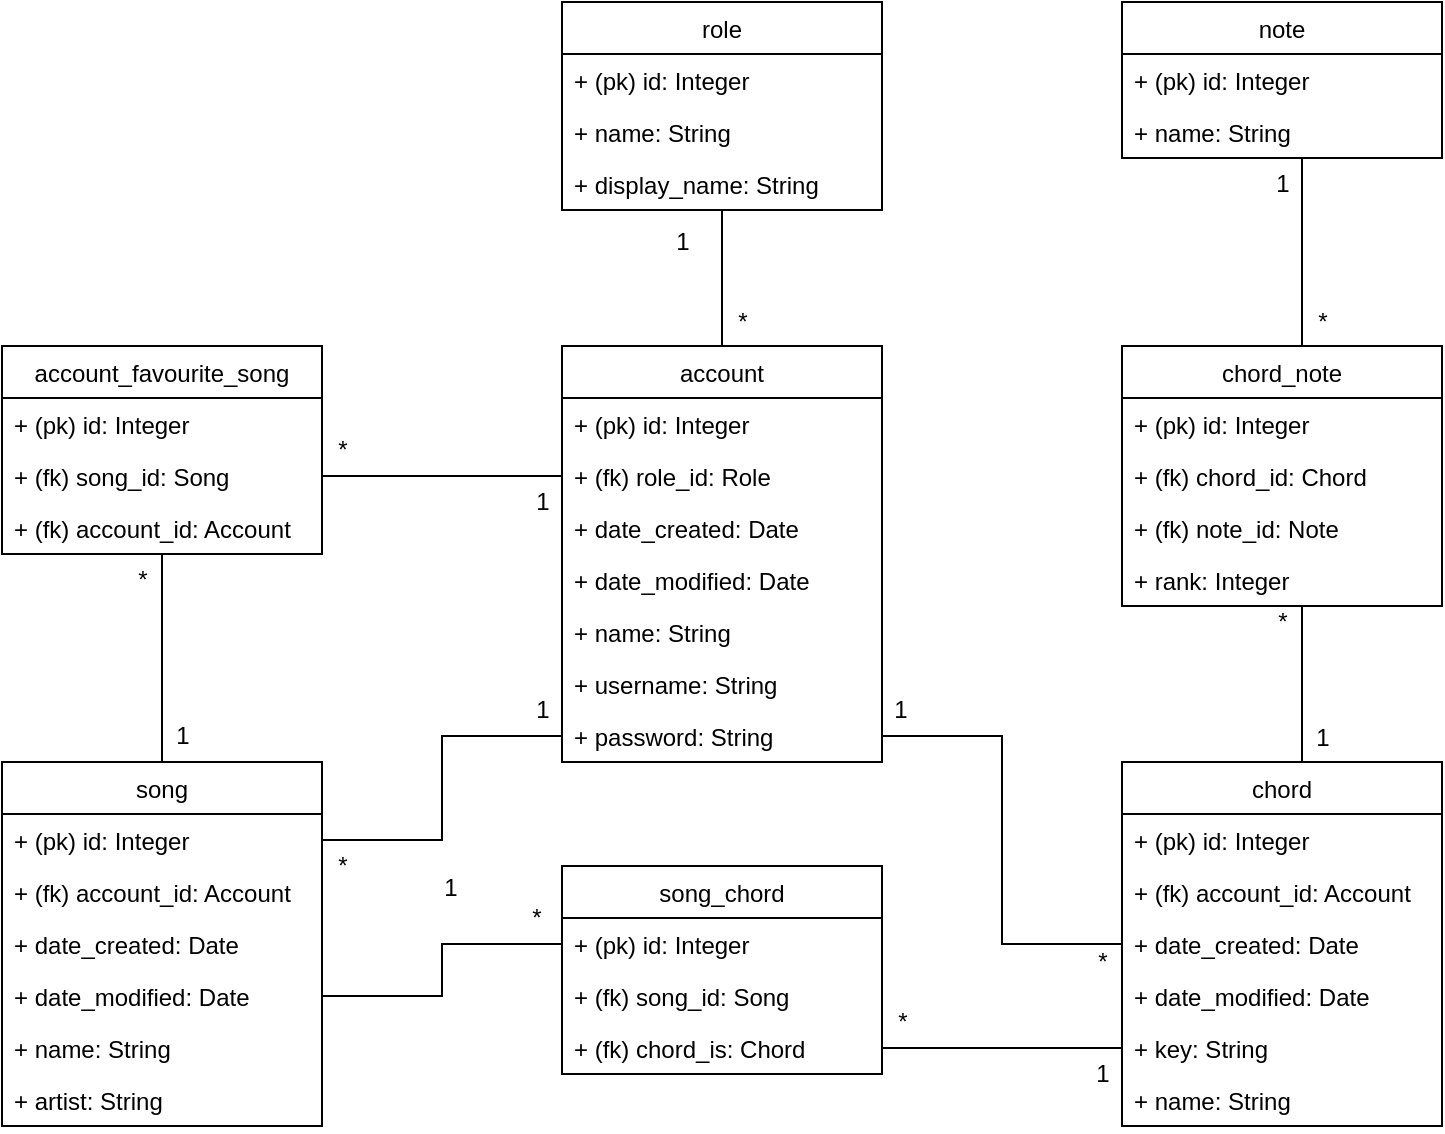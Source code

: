 <mxfile version="11.1.4" type="github"><diagram id="D_GtOGBKKMXH3gYTWw5D" name="Page-1"><mxGraphModel dx="536" dy="925" grid="1" gridSize="10" guides="1" tooltips="1" connect="1" arrows="1" fold="1" page="1" pageScale="1" pageWidth="827" pageHeight="1169" math="0" shadow="0"><root><mxCell id="0"/><mxCell id="1" parent="0"/><mxCell id="uinSwD9OgezydutBgWVw-54" value="" style="edgeStyle=orthogonalEdgeStyle;rounded=0;orthogonalLoop=1;jettySize=auto;html=1;endArrow=none;endFill=0;" parent="1" source="uinSwD9OgezydutBgWVw-2" target="uinSwD9OgezydutBgWVw-46" edge="1"><mxGeometry relative="1" as="geometry"/></mxCell><mxCell id="uinSwD9OgezydutBgWVw-74" value="1" style="text;html=1;resizable=0;points=[];align=center;verticalAlign=middle;labelBackgroundColor=#ffffff;" parent="uinSwD9OgezydutBgWVw-54" vertex="1" connectable="0"><mxGeometry x="0.735" y="-3" relative="1" as="geometry"><mxPoint x="-23" y="7" as="offset"/></mxGeometry></mxCell><mxCell id="uinSwD9OgezydutBgWVw-78" value="*" style="text;html=1;resizable=0;points=[];align=center;verticalAlign=middle;labelBackgroundColor=#ffffff;" parent="uinSwD9OgezydutBgWVw-54" vertex="1" connectable="0"><mxGeometry x="-0.541" y="-3" relative="1" as="geometry"><mxPoint x="7" y="3" as="offset"/></mxGeometry></mxCell><mxCell id="uinSwD9OgezydutBgWVw-2" value="account" style="swimlane;fontStyle=0;childLayout=stackLayout;horizontal=1;startSize=26;fillColor=none;horizontalStack=0;resizeParent=1;resizeParentMax=0;resizeLast=0;collapsible=1;marginBottom=0;" parent="1" vertex="1"><mxGeometry x="320" y="182" width="160" height="208" as="geometry"><mxRectangle x="270" y="35" width="70" height="26" as="alternateBounds"/></mxGeometry></mxCell><mxCell id="uinSwD9OgezydutBgWVw-3" value="+ (pk) id: Integer&#xA;" style="text;strokeColor=none;fillColor=none;align=left;verticalAlign=top;spacingLeft=4;spacingRight=4;overflow=hidden;rotatable=0;points=[[0,0.5],[1,0.5]];portConstraint=eastwest;" parent="uinSwD9OgezydutBgWVw-2" vertex="1"><mxGeometry y="26" width="160" height="26" as="geometry"/></mxCell><mxCell id="uinSwD9OgezydutBgWVw-4" value="+ (fk) role_id: Role" style="text;strokeColor=none;fillColor=none;align=left;verticalAlign=top;spacingLeft=4;spacingRight=4;overflow=hidden;rotatable=0;points=[[0,0.5],[1,0.5]];portConstraint=eastwest;" parent="uinSwD9OgezydutBgWVw-2" vertex="1"><mxGeometry y="52" width="160" height="26" as="geometry"/></mxCell><mxCell id="uinSwD9OgezydutBgWVw-5" value="+ date_created: Date" style="text;strokeColor=none;fillColor=none;align=left;verticalAlign=top;spacingLeft=4;spacingRight=4;overflow=hidden;rotatable=0;points=[[0,0.5],[1,0.5]];portConstraint=eastwest;" parent="uinSwD9OgezydutBgWVw-2" vertex="1"><mxGeometry y="78" width="160" height="26" as="geometry"/></mxCell><mxCell id="uinSwD9OgezydutBgWVw-7" value="+ date_modified: Date" style="text;strokeColor=none;fillColor=none;align=left;verticalAlign=top;spacingLeft=4;spacingRight=4;overflow=hidden;rotatable=0;points=[[0,0.5],[1,0.5]];portConstraint=eastwest;" parent="uinSwD9OgezydutBgWVw-2" vertex="1"><mxGeometry y="104" width="160" height="26" as="geometry"/></mxCell><mxCell id="uinSwD9OgezydutBgWVw-8" value="+ name: String" style="text;strokeColor=none;fillColor=none;align=left;verticalAlign=top;spacingLeft=4;spacingRight=4;overflow=hidden;rotatable=0;points=[[0,0.5],[1,0.5]];portConstraint=eastwest;" parent="uinSwD9OgezydutBgWVw-2" vertex="1"><mxGeometry y="130" width="160" height="26" as="geometry"/></mxCell><mxCell id="uinSwD9OgezydutBgWVw-9" value="+ username: String" style="text;strokeColor=none;fillColor=none;align=left;verticalAlign=top;spacingLeft=4;spacingRight=4;overflow=hidden;rotatable=0;points=[[0,0.5],[1,0.5]];portConstraint=eastwest;" parent="uinSwD9OgezydutBgWVw-2" vertex="1"><mxGeometry y="156" width="160" height="26" as="geometry"/></mxCell><mxCell id="uinSwD9OgezydutBgWVw-10" value="+ password: String" style="text;strokeColor=none;fillColor=none;align=left;verticalAlign=top;spacingLeft=4;spacingRight=4;overflow=hidden;rotatable=0;points=[[0,0.5],[1,0.5]];portConstraint=eastwest;" parent="uinSwD9OgezydutBgWVw-2" vertex="1"><mxGeometry y="182" width="160" height="26" as="geometry"/></mxCell><mxCell id="uinSwD9OgezydutBgWVw-46" value="role" style="swimlane;fontStyle=0;childLayout=stackLayout;horizontal=1;startSize=26;fillColor=none;horizontalStack=0;resizeParent=1;resizeParentMax=0;resizeLast=0;collapsible=1;marginBottom=0;" parent="1" vertex="1"><mxGeometry x="320" y="10" width="160" height="104" as="geometry"><mxRectangle x="270" y="35" width="70" height="26" as="alternateBounds"/></mxGeometry></mxCell><mxCell id="uinSwD9OgezydutBgWVw-47" value="+ (pk) id: Integer&#xA;" style="text;strokeColor=none;fillColor=none;align=left;verticalAlign=top;spacingLeft=4;spacingRight=4;overflow=hidden;rotatable=0;points=[[0,0.5],[1,0.5]];portConstraint=eastwest;" parent="uinSwD9OgezydutBgWVw-46" vertex="1"><mxGeometry y="26" width="160" height="26" as="geometry"/></mxCell><mxCell id="uinSwD9OgezydutBgWVw-51" value="+ name: String" style="text;strokeColor=none;fillColor=none;align=left;verticalAlign=top;spacingLeft=4;spacingRight=4;overflow=hidden;rotatable=0;points=[[0,0.5],[1,0.5]];portConstraint=eastwest;" parent="uinSwD9OgezydutBgWVw-46" vertex="1"><mxGeometry y="52" width="160" height="26" as="geometry"/></mxCell><mxCell id="uinSwD9OgezydutBgWVw-52" value="+ display_name: String" style="text;strokeColor=none;fillColor=none;align=left;verticalAlign=top;spacingLeft=4;spacingRight=4;overflow=hidden;rotatable=0;points=[[0,0.5],[1,0.5]];portConstraint=eastwest;" parent="uinSwD9OgezydutBgWVw-46" vertex="1"><mxGeometry y="78" width="160" height="26" as="geometry"/></mxCell><mxCell id="uinSwD9OgezydutBgWVw-11" value="note" style="swimlane;fontStyle=0;childLayout=stackLayout;horizontal=1;startSize=26;fillColor=none;horizontalStack=0;resizeParent=1;resizeParentMax=0;resizeLast=0;collapsible=1;marginBottom=0;" parent="1" vertex="1"><mxGeometry x="600" y="10" width="160" height="78" as="geometry"><mxRectangle x="270" y="35" width="70" height="26" as="alternateBounds"/></mxGeometry></mxCell><mxCell id="uinSwD9OgezydutBgWVw-12" value="+ (pk) id: Integer&#xA;" style="text;strokeColor=none;fillColor=none;align=left;verticalAlign=top;spacingLeft=4;spacingRight=4;overflow=hidden;rotatable=0;points=[[0,0.5],[1,0.5]];portConstraint=eastwest;" parent="uinSwD9OgezydutBgWVw-11" vertex="1"><mxGeometry y="26" width="160" height="26" as="geometry"/></mxCell><mxCell id="uinSwD9OgezydutBgWVw-16" value="+ name: String" style="text;strokeColor=none;fillColor=none;align=left;verticalAlign=top;spacingLeft=4;spacingRight=4;overflow=hidden;rotatable=0;points=[[0,0.5],[1,0.5]];portConstraint=eastwest;" parent="uinSwD9OgezydutBgWVw-11" vertex="1"><mxGeometry y="52" width="160" height="26" as="geometry"/></mxCell><mxCell id="uinSwD9OgezydutBgWVw-62" value="" style="edgeStyle=orthogonalEdgeStyle;rounded=0;orthogonalLoop=1;jettySize=auto;html=1;endArrow=none;endFill=0;" parent="1" source="uinSwD9OgezydutBgWVw-27" target="uinSwD9OgezydutBgWVw-55" edge="1"><mxGeometry relative="1" as="geometry"><Array as="points"><mxPoint x="690" y="350"/><mxPoint x="690" y="350"/></Array></mxGeometry></mxCell><mxCell id="uinSwD9OgezydutBgWVw-81" value="1" style="text;html=1;resizable=0;points=[];align=center;verticalAlign=middle;labelBackgroundColor=#ffffff;" parent="uinSwD9OgezydutBgWVw-62" vertex="1" connectable="0"><mxGeometry x="0.015" y="-26" relative="1" as="geometry"><mxPoint x="-16" y="27" as="offset"/></mxGeometry></mxCell><mxCell id="uinSwD9OgezydutBgWVw-82" value="*" style="text;html=1;resizable=0;points=[];align=center;verticalAlign=middle;labelBackgroundColor=#ffffff;" parent="uinSwD9OgezydutBgWVw-62" vertex="1" connectable="0"><mxGeometry x="0.815" y="2" relative="1" as="geometry"><mxPoint x="-8" y="1" as="offset"/></mxGeometry></mxCell><mxCell id="uinSwD9OgezydutBgWVw-27" value="chord" style="swimlane;fontStyle=0;childLayout=stackLayout;horizontal=1;startSize=26;fillColor=none;horizontalStack=0;resizeParent=1;resizeParentMax=0;resizeLast=0;collapsible=1;marginBottom=0;" parent="1" vertex="1"><mxGeometry x="600" y="390" width="160" height="182" as="geometry"><mxRectangle x="270" y="35" width="70" height="26" as="alternateBounds"/></mxGeometry></mxCell><mxCell id="uinSwD9OgezydutBgWVw-28" value="+ (pk) id: Integer&#xA;" style="text;strokeColor=none;fillColor=none;align=left;verticalAlign=top;spacingLeft=4;spacingRight=4;overflow=hidden;rotatable=0;points=[[0,0.5],[1,0.5]];portConstraint=eastwest;" parent="uinSwD9OgezydutBgWVw-27" vertex="1"><mxGeometry y="26" width="160" height="26" as="geometry"/></mxCell><mxCell id="uinSwD9OgezydutBgWVw-29" value="+ (fk) account_id: Account" style="text;strokeColor=none;fillColor=none;align=left;verticalAlign=top;spacingLeft=4;spacingRight=4;overflow=hidden;rotatable=0;points=[[0,0.5],[1,0.5]];portConstraint=eastwest;" parent="uinSwD9OgezydutBgWVw-27" vertex="1"><mxGeometry y="52" width="160" height="26" as="geometry"/></mxCell><mxCell id="uinSwD9OgezydutBgWVw-30" value="+ date_created: Date" style="text;strokeColor=none;fillColor=none;align=left;verticalAlign=top;spacingLeft=4;spacingRight=4;overflow=hidden;rotatable=0;points=[[0,0.5],[1,0.5]];portConstraint=eastwest;" parent="uinSwD9OgezydutBgWVw-27" vertex="1"><mxGeometry y="78" width="160" height="26" as="geometry"/></mxCell><mxCell id="uinSwD9OgezydutBgWVw-31" value="+ date_modified: Date" style="text;strokeColor=none;fillColor=none;align=left;verticalAlign=top;spacingLeft=4;spacingRight=4;overflow=hidden;rotatable=0;points=[[0,0.5],[1,0.5]];portConstraint=eastwest;" parent="uinSwD9OgezydutBgWVw-27" vertex="1"><mxGeometry y="104" width="160" height="26" as="geometry"/></mxCell><mxCell id="uinSwD9OgezydutBgWVw-32" value="+ key: String" style="text;strokeColor=none;fillColor=none;align=left;verticalAlign=top;spacingLeft=4;spacingRight=4;overflow=hidden;rotatable=0;points=[[0,0.5],[1,0.5]];portConstraint=eastwest;" parent="uinSwD9OgezydutBgWVw-27" vertex="1"><mxGeometry y="130" width="160" height="26" as="geometry"/></mxCell><mxCell id="uinSwD9OgezydutBgWVw-33" value="+ name: String" style="text;strokeColor=none;fillColor=none;align=left;verticalAlign=top;spacingLeft=4;spacingRight=4;overflow=hidden;rotatable=0;points=[[0,0.5],[1,0.5]];portConstraint=eastwest;" parent="uinSwD9OgezydutBgWVw-27" vertex="1"><mxGeometry y="156" width="160" height="26" as="geometry"/></mxCell><mxCell id="uinSwD9OgezydutBgWVw-70" style="edgeStyle=orthogonalEdgeStyle;rounded=0;orthogonalLoop=1;jettySize=auto;html=1;endArrow=none;endFill=0;" parent="1" source="uinSwD9OgezydutBgWVw-55" edge="1"><mxGeometry relative="1" as="geometry"><mxPoint x="702" y="88" as="targetPoint"/><Array as="points"><mxPoint x="690" y="88"/></Array></mxGeometry></mxCell><mxCell id="uinSwD9OgezydutBgWVw-83" value="*" style="text;html=1;resizable=0;points=[];align=center;verticalAlign=middle;labelBackgroundColor=#ffffff;" parent="uinSwD9OgezydutBgWVw-70" vertex="1" connectable="0"><mxGeometry x="-0.66" y="-1" relative="1" as="geometry"><mxPoint x="9" y="5.5" as="offset"/></mxGeometry></mxCell><mxCell id="uinSwD9OgezydutBgWVw-85" value="&lt;div&gt;1&lt;/div&gt;" style="text;html=1;resizable=0;points=[];align=center;verticalAlign=middle;labelBackgroundColor=#ffffff;" parent="uinSwD9OgezydutBgWVw-70" vertex="1" connectable="0"><mxGeometry x="0.683" relative="1" as="geometry"><mxPoint x="-10" y="8" as="offset"/></mxGeometry></mxCell><mxCell id="uinSwD9OgezydutBgWVw-55" value="chord_note" style="swimlane;fontStyle=0;childLayout=stackLayout;horizontal=1;startSize=26;fillColor=none;horizontalStack=0;resizeParent=1;resizeParentMax=0;resizeLast=0;collapsible=1;marginBottom=0;" parent="1" vertex="1"><mxGeometry x="600" y="182" width="160" height="130" as="geometry"><mxRectangle x="270" y="35" width="70" height="26" as="alternateBounds"/></mxGeometry></mxCell><mxCell id="uinSwD9OgezydutBgWVw-56" value="+ (pk) id: Integer&#xA;" style="text;strokeColor=none;fillColor=none;align=left;verticalAlign=top;spacingLeft=4;spacingRight=4;overflow=hidden;rotatable=0;points=[[0,0.5],[1,0.5]];portConstraint=eastwest;" parent="uinSwD9OgezydutBgWVw-55" vertex="1"><mxGeometry y="26" width="160" height="26" as="geometry"/></mxCell><mxCell id="uinSwD9OgezydutBgWVw-57" value="+ (fk) chord_id: Chord" style="text;strokeColor=none;fillColor=none;align=left;verticalAlign=top;spacingLeft=4;spacingRight=4;overflow=hidden;rotatable=0;points=[[0,0.5],[1,0.5]];portConstraint=eastwest;" parent="uinSwD9OgezydutBgWVw-55" vertex="1"><mxGeometry y="52" width="160" height="26" as="geometry"/></mxCell><mxCell id="uinSwD9OgezydutBgWVw-58" value="+ (fk) note_id: Note" style="text;strokeColor=none;fillColor=none;align=left;verticalAlign=top;spacingLeft=4;spacingRight=4;overflow=hidden;rotatable=0;points=[[0,0.5],[1,0.5]];portConstraint=eastwest;" parent="uinSwD9OgezydutBgWVw-55" vertex="1"><mxGeometry y="78" width="160" height="26" as="geometry"/></mxCell><mxCell id="uinSwD9OgezydutBgWVw-59" value="+ rank: Integer" style="text;strokeColor=none;fillColor=none;align=left;verticalAlign=top;spacingLeft=4;spacingRight=4;overflow=hidden;rotatable=0;points=[[0,0.5],[1,0.5]];portConstraint=eastwest;" parent="uinSwD9OgezydutBgWVw-55" vertex="1"><mxGeometry y="104" width="160" height="26" as="geometry"/></mxCell><mxCell id="uinSwD9OgezydutBgWVw-72" style="edgeStyle=orthogonalEdgeStyle;rounded=0;orthogonalLoop=1;jettySize=auto;html=1;entryX=0;entryY=0.5;entryDx=0;entryDy=0;endArrow=none;endFill=0;" parent="1" source="uinSwD9OgezydutBgWVw-10" target="uinSwD9OgezydutBgWVw-30" edge="1"><mxGeometry relative="1" as="geometry"/></mxCell><mxCell id="uinSwD9OgezydutBgWVw-79" value="1" style="text;html=1;resizable=0;points=[];align=center;verticalAlign=middle;labelBackgroundColor=#ffffff;" parent="uinSwD9OgezydutBgWVw-72" vertex="1" connectable="0"><mxGeometry x="-0.91" y="-2" relative="1" as="geometry"><mxPoint x="-1" y="-15" as="offset"/></mxGeometry></mxCell><mxCell id="uinSwD9OgezydutBgWVw-80" value="*" style="text;html=1;resizable=0;points=[];align=center;verticalAlign=middle;labelBackgroundColor=#ffffff;" parent="uinSwD9OgezydutBgWVw-72" vertex="1" connectable="0"><mxGeometry x="0.875" y="2" relative="1" as="geometry"><mxPoint x="4" y="11" as="offset"/></mxGeometry></mxCell><mxCell id="V2dQpMhndXNVqU2eLQ1h-8" value="" style="edgeStyle=orthogonalEdgeStyle;rounded=0;orthogonalLoop=1;jettySize=auto;html=1;endArrow=none;endFill=0;" parent="1" source="uinSwD9OgezydutBgWVw-86" target="V2dQpMhndXNVqU2eLQ1h-2" edge="1"><mxGeometry relative="1" as="geometry"/></mxCell><mxCell id="V2dQpMhndXNVqU2eLQ1h-10" value="*" style="text;html=1;resizable=0;points=[];align=center;verticalAlign=middle;labelBackgroundColor=#ffffff;" parent="V2dQpMhndXNVqU2eLQ1h-8" vertex="1" connectable="0"><mxGeometry x="0.808" y="2" relative="1" as="geometry"><mxPoint x="-8" y="3" as="offset"/></mxGeometry></mxCell><mxCell id="V2dQpMhndXNVqU2eLQ1h-11" value="1" style="text;html=1;resizable=0;points=[];align=center;verticalAlign=middle;labelBackgroundColor=#ffffff;" parent="V2dQpMhndXNVqU2eLQ1h-8" vertex="1" connectable="0"><mxGeometry x="-0.673" relative="1" as="geometry"><mxPoint x="10" y="4" as="offset"/></mxGeometry></mxCell><mxCell id="uinSwD9OgezydutBgWVw-86" value="song" style="swimlane;fontStyle=0;childLayout=stackLayout;horizontal=1;startSize=26;fillColor=none;horizontalStack=0;resizeParent=1;resizeParentMax=0;resizeLast=0;collapsible=1;marginBottom=0;" parent="1" vertex="1"><mxGeometry x="40" y="390" width="160" height="182" as="geometry"><mxRectangle x="270" y="35" width="70" height="26" as="alternateBounds"/></mxGeometry></mxCell><mxCell id="uinSwD9OgezydutBgWVw-87" value="+ (pk) id: Integer&#xA;" style="text;strokeColor=none;fillColor=none;align=left;verticalAlign=top;spacingLeft=4;spacingRight=4;overflow=hidden;rotatable=0;points=[[0,0.5],[1,0.5]];portConstraint=eastwest;" parent="uinSwD9OgezydutBgWVw-86" vertex="1"><mxGeometry y="26" width="160" height="26" as="geometry"/></mxCell><mxCell id="neFr14YEJ6fEa8RzkNoO-4" value="+ (fk) account_id: Account" style="text;strokeColor=none;fillColor=none;align=left;verticalAlign=top;spacingLeft=4;spacingRight=4;overflow=hidden;rotatable=0;points=[[0,0.5],[1,0.5]];portConstraint=eastwest;" parent="uinSwD9OgezydutBgWVw-86" vertex="1"><mxGeometry y="52" width="160" height="26" as="geometry"/></mxCell><mxCell id="uinSwD9OgezydutBgWVw-89" value="+ date_created: Date" style="text;strokeColor=none;fillColor=none;align=left;verticalAlign=top;spacingLeft=4;spacingRight=4;overflow=hidden;rotatable=0;points=[[0,0.5],[1,0.5]];portConstraint=eastwest;" parent="uinSwD9OgezydutBgWVw-86" vertex="1"><mxGeometry y="78" width="160" height="26" as="geometry"/></mxCell><mxCell id="uinSwD9OgezydutBgWVw-90" value="+ date_modified: Date" style="text;strokeColor=none;fillColor=none;align=left;verticalAlign=top;spacingLeft=4;spacingRight=4;overflow=hidden;rotatable=0;points=[[0,0.5],[1,0.5]];portConstraint=eastwest;" parent="uinSwD9OgezydutBgWVw-86" vertex="1"><mxGeometry y="104" width="160" height="26" as="geometry"/></mxCell><mxCell id="uinSwD9OgezydutBgWVw-91" value="+ name: String" style="text;strokeColor=none;fillColor=none;align=left;verticalAlign=top;spacingLeft=4;spacingRight=4;overflow=hidden;rotatable=0;points=[[0,0.5],[1,0.5]];portConstraint=eastwest;" parent="uinSwD9OgezydutBgWVw-86" vertex="1"><mxGeometry y="130" width="160" height="26" as="geometry"/></mxCell><mxCell id="uinSwD9OgezydutBgWVw-93" value="+ artist: String" style="text;strokeColor=none;fillColor=none;align=left;verticalAlign=top;spacingLeft=4;spacingRight=4;overflow=hidden;rotatable=0;points=[[0,0.5],[1,0.5]];portConstraint=eastwest;" parent="uinSwD9OgezydutBgWVw-86" vertex="1"><mxGeometry y="156" width="160" height="26" as="geometry"/></mxCell><mxCell id="V2dQpMhndXNVqU2eLQ1h-2" value="account_favourite_song" style="swimlane;fontStyle=0;childLayout=stackLayout;horizontal=1;startSize=26;fillColor=none;horizontalStack=0;resizeParent=1;resizeParentMax=0;resizeLast=0;collapsible=1;marginBottom=0;" parent="1" vertex="1"><mxGeometry x="40" y="182" width="160" height="104" as="geometry"><mxRectangle x="270" y="35" width="70" height="26" as="alternateBounds"/></mxGeometry></mxCell><mxCell id="V2dQpMhndXNVqU2eLQ1h-3" value="+ (pk) id: Integer&#xA;" style="text;strokeColor=none;fillColor=none;align=left;verticalAlign=top;spacingLeft=4;spacingRight=4;overflow=hidden;rotatable=0;points=[[0,0.5],[1,0.5]];portConstraint=eastwest;" parent="V2dQpMhndXNVqU2eLQ1h-2" vertex="1"><mxGeometry y="26" width="160" height="26" as="geometry"/></mxCell><mxCell id="V2dQpMhndXNVqU2eLQ1h-4" value="+ (fk) song_id: Song" style="text;strokeColor=none;fillColor=none;align=left;verticalAlign=top;spacingLeft=4;spacingRight=4;overflow=hidden;rotatable=0;points=[[0,0.5],[1,0.5]];portConstraint=eastwest;" parent="V2dQpMhndXNVqU2eLQ1h-2" vertex="1"><mxGeometry y="52" width="160" height="26" as="geometry"/></mxCell><mxCell id="V2dQpMhndXNVqU2eLQ1h-5" value="+ (fk) account_id: Account" style="text;strokeColor=none;fillColor=none;align=left;verticalAlign=top;spacingLeft=4;spacingRight=4;overflow=hidden;rotatable=0;points=[[0,0.5],[1,0.5]];portConstraint=eastwest;" parent="V2dQpMhndXNVqU2eLQ1h-2" vertex="1"><mxGeometry y="78" width="160" height="26" as="geometry"/></mxCell><mxCell id="uinSwD9OgezydutBgWVw-94" value="song_chord" style="swimlane;fontStyle=0;childLayout=stackLayout;horizontal=1;startSize=26;fillColor=none;horizontalStack=0;resizeParent=1;resizeParentMax=0;resizeLast=0;collapsible=1;marginBottom=0;" parent="1" vertex="1"><mxGeometry x="320" y="442" width="160" height="104" as="geometry"><mxRectangle x="270" y="35" width="70" height="26" as="alternateBounds"/></mxGeometry></mxCell><mxCell id="uinSwD9OgezydutBgWVw-95" value="+ (pk) id: Integer&#xA;" style="text;strokeColor=none;fillColor=none;align=left;verticalAlign=top;spacingLeft=4;spacingRight=4;overflow=hidden;rotatable=0;points=[[0,0.5],[1,0.5]];portConstraint=eastwest;" parent="uinSwD9OgezydutBgWVw-94" vertex="1"><mxGeometry y="26" width="160" height="26" as="geometry"/></mxCell><mxCell id="uinSwD9OgezydutBgWVw-96" value="+ (fk) song_id: Song" style="text;strokeColor=none;fillColor=none;align=left;verticalAlign=top;spacingLeft=4;spacingRight=4;overflow=hidden;rotatable=0;points=[[0,0.5],[1,0.5]];portConstraint=eastwest;" parent="uinSwD9OgezydutBgWVw-94" vertex="1"><mxGeometry y="52" width="160" height="26" as="geometry"/></mxCell><mxCell id="uinSwD9OgezydutBgWVw-97" value="+ (fk) chord_is: Chord" style="text;strokeColor=none;fillColor=none;align=left;verticalAlign=top;spacingLeft=4;spacingRight=4;overflow=hidden;rotatable=0;points=[[0,0.5],[1,0.5]];portConstraint=eastwest;" parent="uinSwD9OgezydutBgWVw-94" vertex="1"><mxGeometry y="78" width="160" height="26" as="geometry"/></mxCell><mxCell id="uinSwD9OgezydutBgWVw-102" style="edgeStyle=orthogonalEdgeStyle;rounded=0;orthogonalLoop=1;jettySize=auto;html=1;entryX=0;entryY=0.5;entryDx=0;entryDy=0;endArrow=none;endFill=0;" parent="1" source="uinSwD9OgezydutBgWVw-90" target="uinSwD9OgezydutBgWVw-95" edge="1"><mxGeometry relative="1" as="geometry"/></mxCell><mxCell id="uinSwD9OgezydutBgWVw-108" value="*" style="text;html=1;resizable=0;points=[];align=center;verticalAlign=middle;labelBackgroundColor=#ffffff;" parent="uinSwD9OgezydutBgWVw-102" vertex="1" connectable="0"><mxGeometry x="0.733" relative="1" as="geometry"><mxPoint x="6" y="-13" as="offset"/></mxGeometry></mxCell><mxCell id="uinSwD9OgezydutBgWVw-109" value="1" style="text;html=1;resizable=0;points=[];align=center;verticalAlign=middle;labelBackgroundColor=#ffffff;" parent="uinSwD9OgezydutBgWVw-102" vertex="1" connectable="0"><mxGeometry x="-0.002" y="-54" relative="1" as="geometry"><mxPoint x="-50" y="-41" as="offset"/></mxGeometry></mxCell><mxCell id="uinSwD9OgezydutBgWVw-103" style="edgeStyle=orthogonalEdgeStyle;rounded=0;orthogonalLoop=1;jettySize=auto;html=1;entryX=0;entryY=0.5;entryDx=0;entryDy=0;endArrow=none;endFill=0;" parent="1" source="uinSwD9OgezydutBgWVw-97" target="uinSwD9OgezydutBgWVw-32" edge="1"><mxGeometry relative="1" as="geometry"/></mxCell><mxCell id="uinSwD9OgezydutBgWVw-104" value="1" style="text;html=1;resizable=0;points=[];align=center;verticalAlign=middle;labelBackgroundColor=#ffffff;" parent="uinSwD9OgezydutBgWVw-103" vertex="1" connectable="0"><mxGeometry x="0.76" y="1" relative="1" as="geometry"><mxPoint x="4.5" y="14" as="offset"/></mxGeometry></mxCell><mxCell id="uinSwD9OgezydutBgWVw-107" value="*" style="text;html=1;resizable=0;points=[];align=center;verticalAlign=middle;labelBackgroundColor=#ffffff;" parent="uinSwD9OgezydutBgWVw-103" vertex="1" connectable="0"><mxGeometry x="-0.002" y="-46" relative="1" as="geometry"><mxPoint x="-50" y="-59" as="offset"/></mxGeometry></mxCell><mxCell id="V2dQpMhndXNVqU2eLQ1h-12" style="edgeStyle=orthogonalEdgeStyle;rounded=0;orthogonalLoop=1;jettySize=auto;html=1;entryX=0;entryY=0.5;entryDx=0;entryDy=0;endArrow=none;endFill=0;" parent="1" source="V2dQpMhndXNVqU2eLQ1h-4" target="uinSwD9OgezydutBgWVw-4" edge="1"><mxGeometry relative="1" as="geometry"/></mxCell><mxCell id="V2dQpMhndXNVqU2eLQ1h-13" value="*" style="text;html=1;resizable=0;points=[];align=center;verticalAlign=middle;labelBackgroundColor=#ffffff;" parent="V2dQpMhndXNVqU2eLQ1h-12" vertex="1" connectable="0"><mxGeometry x="-0.667" y="-1" relative="1" as="geometry"><mxPoint x="-10" y="-14" as="offset"/></mxGeometry></mxCell><mxCell id="V2dQpMhndXNVqU2eLQ1h-14" value="1" style="text;html=1;resizable=0;points=[];align=center;verticalAlign=middle;labelBackgroundColor=#ffffff;" parent="V2dQpMhndXNVqU2eLQ1h-12" vertex="1" connectable="0"><mxGeometry x="0.817" y="-1" relative="1" as="geometry"><mxPoint x="1" y="12" as="offset"/></mxGeometry></mxCell><mxCell id="neFr14YEJ6fEa8RzkNoO-1" style="edgeStyle=orthogonalEdgeStyle;rounded=0;orthogonalLoop=1;jettySize=auto;html=1;entryX=0;entryY=0.5;entryDx=0;entryDy=0;endArrow=none;endFill=0;" parent="1" source="uinSwD9OgezydutBgWVw-87" target="uinSwD9OgezydutBgWVw-10" edge="1"><mxGeometry relative="1" as="geometry"/></mxCell><mxCell id="neFr14YEJ6fEa8RzkNoO-2" value="1" style="text;html=1;resizable=0;points=[];align=center;verticalAlign=middle;labelBackgroundColor=#ffffff;" parent="neFr14YEJ6fEa8RzkNoO-1" vertex="1" connectable="0"><mxGeometry x="0.849" relative="1" as="geometry"><mxPoint x="3" y="-13" as="offset"/></mxGeometry></mxCell><mxCell id="neFr14YEJ6fEa8RzkNoO-3" value="*" style="text;html=1;resizable=0;points=[];align=center;verticalAlign=middle;labelBackgroundColor=#ffffff;" parent="neFr14YEJ6fEa8RzkNoO-1" vertex="1" connectable="0"><mxGeometry x="-0.849" y="3" relative="1" as="geometry"><mxPoint x="-3" y="16" as="offset"/></mxGeometry></mxCell></root></mxGraphModel></diagram></mxfile>